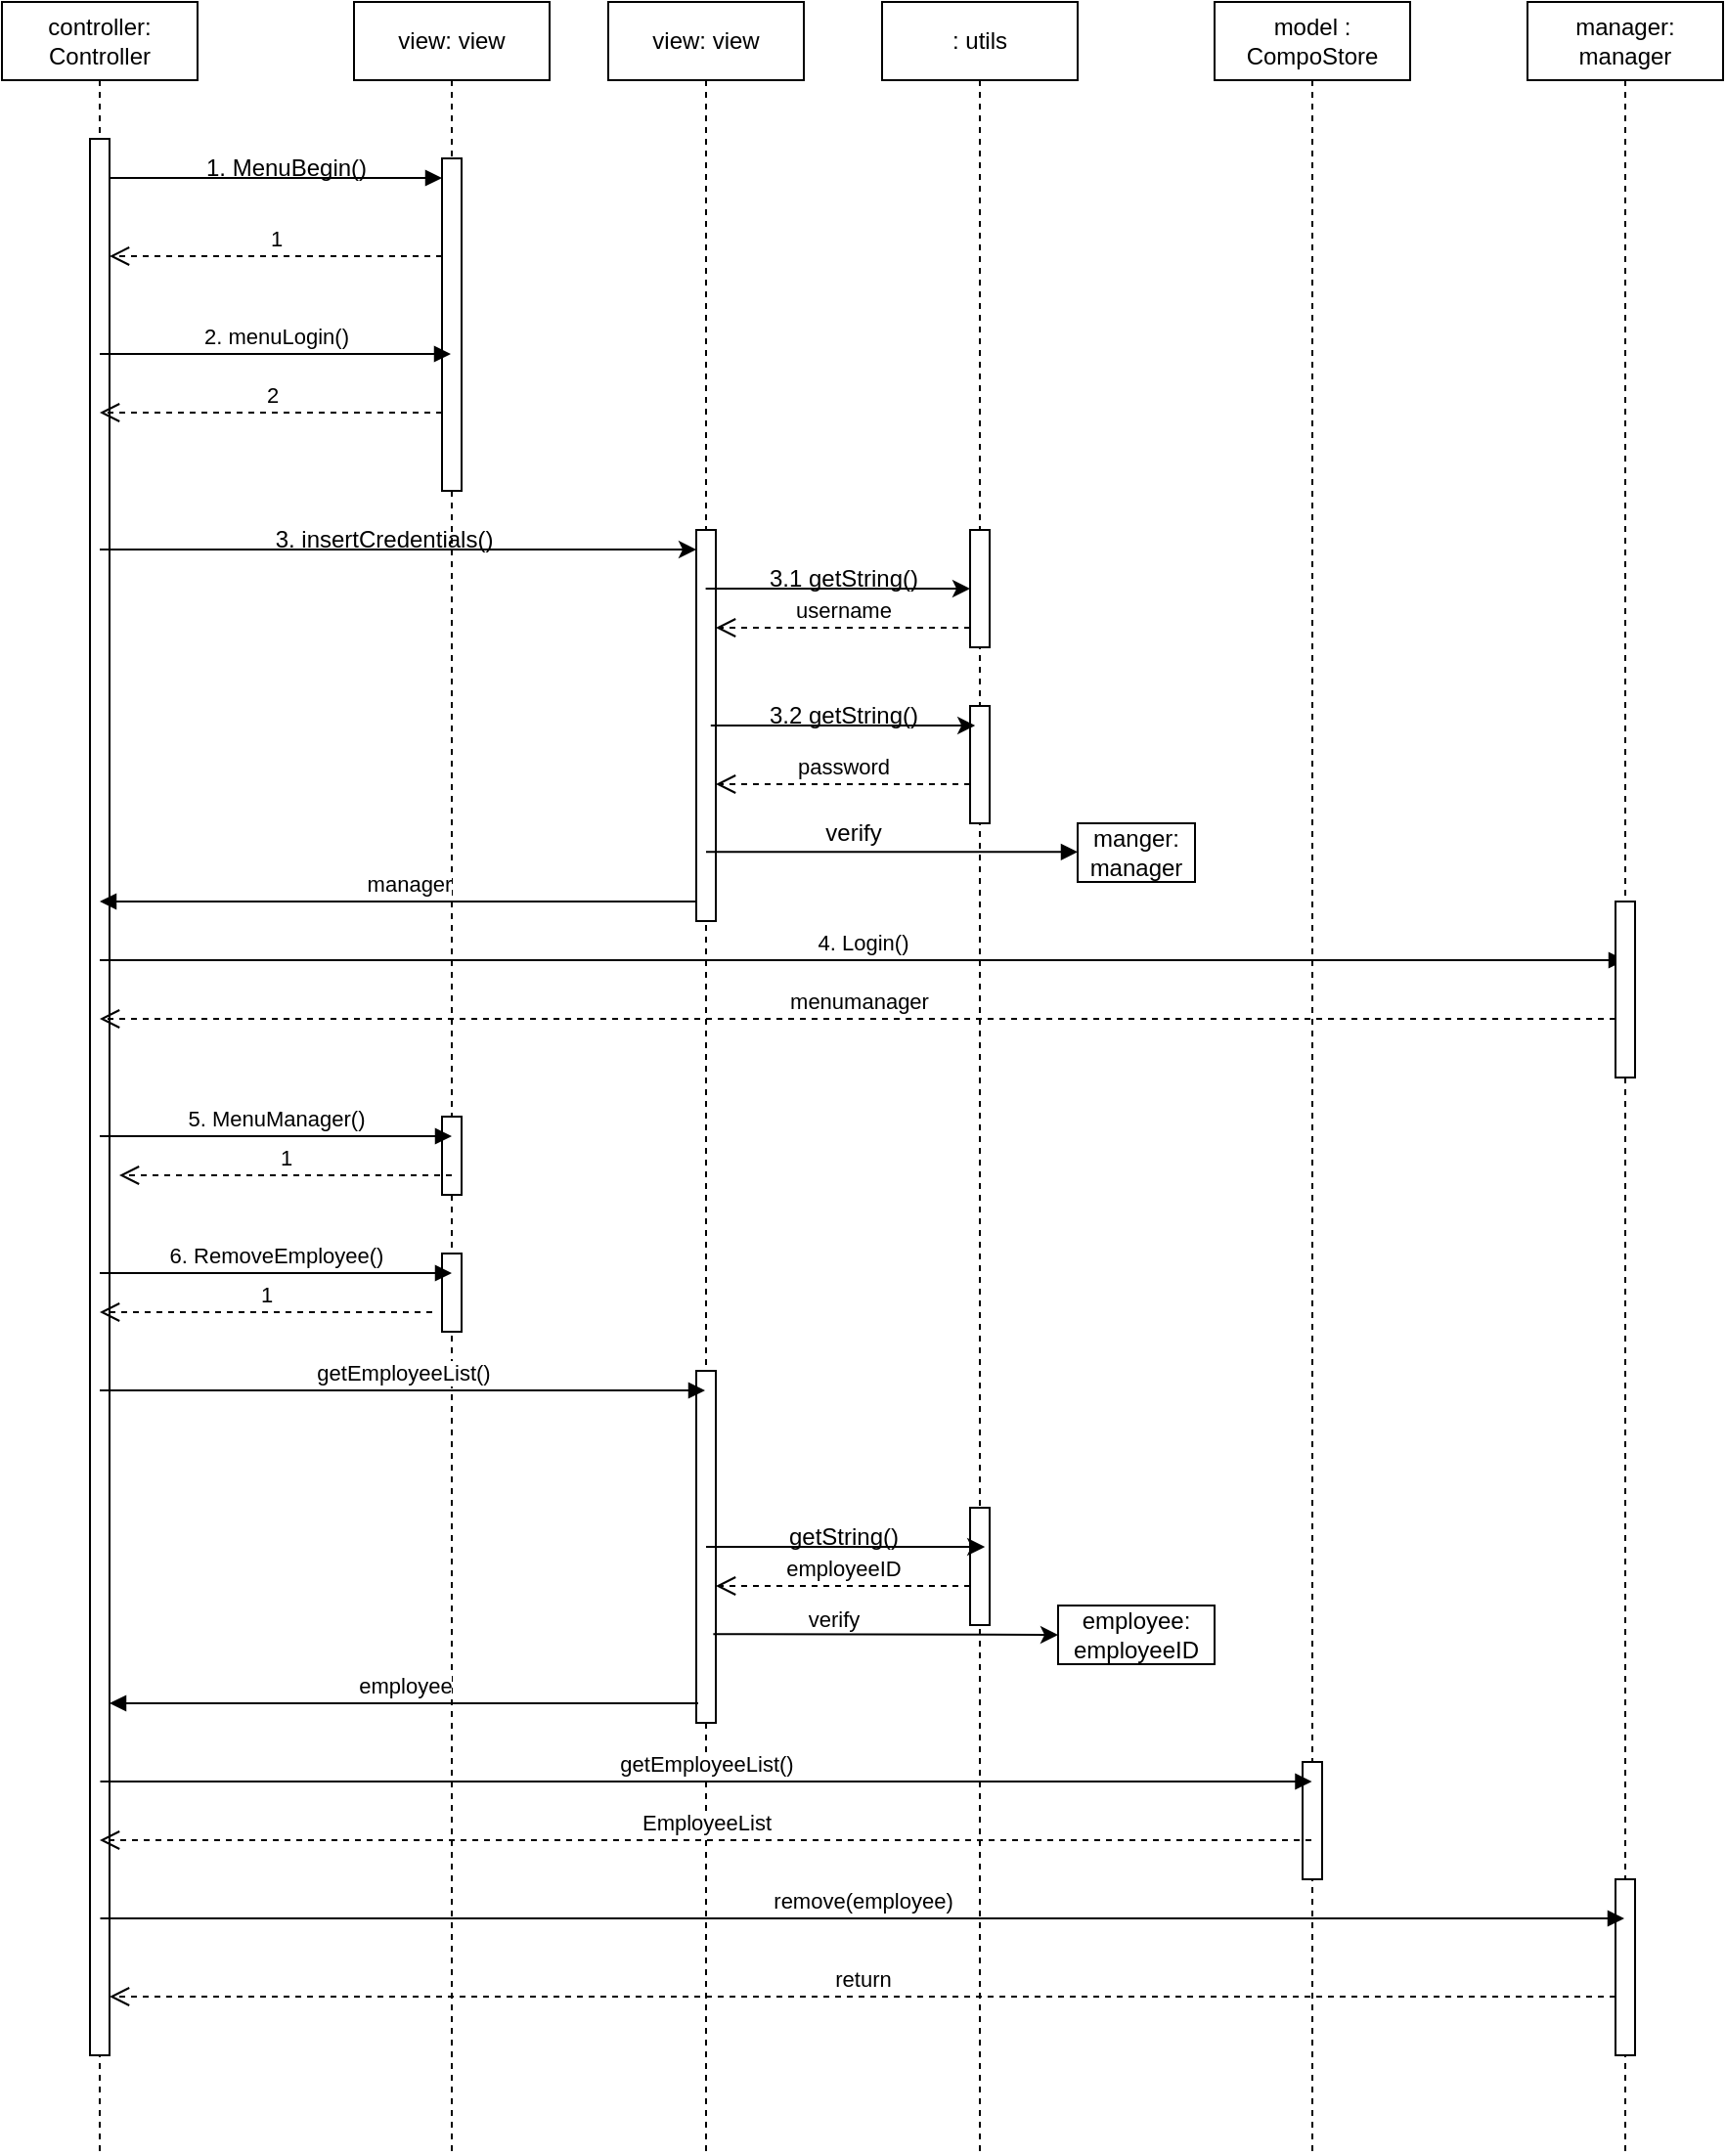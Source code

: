 <mxfile version="24.3.0" type="device">
  <diagram name="Page-1" id="2YBvvXClWsGukQMizWep">
    <mxGraphModel dx="1211" dy="659" grid="1" gridSize="10" guides="1" tooltips="1" connect="1" arrows="1" fold="1" page="1" pageScale="1" pageWidth="850" pageHeight="1100" background="none" math="0" shadow="0">
      <root>
        <mxCell id="0" />
        <mxCell id="1" parent="0" />
        <mxCell id="aM9ryv3xv72pqoxQDRHE-1" value="controller:&lt;div&gt;Controller&lt;/div&gt;" style="shape=umlLifeline;perimeter=lifelinePerimeter;whiteSpace=wrap;html=1;container=0;dropTarget=0;collapsible=0;recursiveResize=0;outlineConnect=0;portConstraint=eastwest;newEdgeStyle={&quot;edgeStyle&quot;:&quot;elbowEdgeStyle&quot;,&quot;elbow&quot;:&quot;vertical&quot;,&quot;curved&quot;:0,&quot;rounded&quot;:0};" parent="1" vertex="1">
          <mxGeometry x="40" y="30" width="100" height="1100" as="geometry" />
        </mxCell>
        <mxCell id="aM9ryv3xv72pqoxQDRHE-2" value="" style="html=1;points=[];perimeter=orthogonalPerimeter;outlineConnect=0;targetShapes=umlLifeline;portConstraint=eastwest;newEdgeStyle={&quot;edgeStyle&quot;:&quot;elbowEdgeStyle&quot;,&quot;elbow&quot;:&quot;vertical&quot;,&quot;curved&quot;:0,&quot;rounded&quot;:0};" parent="aM9ryv3xv72pqoxQDRHE-1" vertex="1">
          <mxGeometry x="45" y="70" width="10" height="980" as="geometry" />
        </mxCell>
        <mxCell id="aM9ryv3xv72pqoxQDRHE-5" value="view: view" style="shape=umlLifeline;perimeter=lifelinePerimeter;whiteSpace=wrap;html=1;container=0;dropTarget=0;collapsible=0;recursiveResize=0;outlineConnect=0;portConstraint=eastwest;newEdgeStyle={&quot;edgeStyle&quot;:&quot;elbowEdgeStyle&quot;,&quot;elbow&quot;:&quot;vertical&quot;,&quot;curved&quot;:0,&quot;rounded&quot;:0};" parent="1" vertex="1">
          <mxGeometry x="220" y="30" width="100" height="1100" as="geometry" />
        </mxCell>
        <mxCell id="aM9ryv3xv72pqoxQDRHE-6" value="" style="html=1;points=[];perimeter=orthogonalPerimeter;outlineConnect=0;targetShapes=umlLifeline;portConstraint=eastwest;newEdgeStyle={&quot;edgeStyle&quot;:&quot;elbowEdgeStyle&quot;,&quot;elbow&quot;:&quot;vertical&quot;,&quot;curved&quot;:0,&quot;rounded&quot;:0};" parent="aM9ryv3xv72pqoxQDRHE-5" vertex="1">
          <mxGeometry x="45" y="80" width="10" height="170" as="geometry" />
        </mxCell>
        <mxCell id="aUfqGUourOMwga3uavcs-1" value="" style="html=1;points=[];perimeter=orthogonalPerimeter;outlineConnect=0;targetShapes=umlLifeline;portConstraint=eastwest;newEdgeStyle={&quot;edgeStyle&quot;:&quot;elbowEdgeStyle&quot;,&quot;elbow&quot;:&quot;vertical&quot;,&quot;curved&quot;:0,&quot;rounded&quot;:0};" vertex="1" parent="aM9ryv3xv72pqoxQDRHE-5">
          <mxGeometry x="45" y="570" width="10" height="40" as="geometry" />
        </mxCell>
        <mxCell id="aUfqGUourOMwga3uavcs-21" value="" style="html=1;points=[];perimeter=orthogonalPerimeter;outlineConnect=0;targetShapes=umlLifeline;portConstraint=eastwest;newEdgeStyle={&quot;edgeStyle&quot;:&quot;elbowEdgeStyle&quot;,&quot;elbow&quot;:&quot;vertical&quot;,&quot;curved&quot;:0,&quot;rounded&quot;:0};" vertex="1" parent="aM9ryv3xv72pqoxQDRHE-5">
          <mxGeometry x="45" y="640" width="10" height="40" as="geometry" />
        </mxCell>
        <mxCell id="aM9ryv3xv72pqoxQDRHE-7" value="" style="html=1;verticalAlign=bottom;endArrow=block;edgeStyle=elbowEdgeStyle;elbow=vertical;curved=0;rounded=0;" parent="1" source="aM9ryv3xv72pqoxQDRHE-2" target="aM9ryv3xv72pqoxQDRHE-6" edge="1">
          <mxGeometry relative="1" as="geometry">
            <mxPoint x="195" y="130" as="sourcePoint" />
            <Array as="points">
              <mxPoint x="180" y="120" />
            </Array>
          </mxGeometry>
        </mxCell>
        <mxCell id="aM9ryv3xv72pqoxQDRHE-8" value="1" style="html=1;verticalAlign=bottom;endArrow=open;dashed=1;endSize=8;edgeStyle=elbowEdgeStyle;elbow=vertical;curved=0;rounded=0;" parent="1" source="aM9ryv3xv72pqoxQDRHE-6" target="aM9ryv3xv72pqoxQDRHE-2" edge="1">
          <mxGeometry relative="1" as="geometry">
            <mxPoint x="195" y="205" as="targetPoint" />
            <Array as="points">
              <mxPoint x="170" y="160" />
              <mxPoint x="200" y="170" />
              <mxPoint x="190" y="280" />
            </Array>
          </mxGeometry>
        </mxCell>
        <mxCell id="OtDzSWFxN7Lm-R4fC3Uy-4" value="1. MenuBegin()" style="text;html=1;align=center;verticalAlign=middle;resizable=0;points=[];autosize=1;strokeColor=none;fillColor=none;" parent="1" vertex="1">
          <mxGeometry x="130" y="100" width="110" height="30" as="geometry" />
        </mxCell>
        <mxCell id="aM9ryv3xv72pqoxQDRHE-10" value="2" style="html=1;verticalAlign=bottom;endArrow=open;dashed=1;endSize=8;edgeStyle=elbowEdgeStyle;elbow=vertical;curved=0;rounded=0;" parent="1" source="aM9ryv3xv72pqoxQDRHE-6" target="aM9ryv3xv72pqoxQDRHE-1" edge="1">
          <mxGeometry relative="1" as="geometry">
            <mxPoint x="175" y="235" as="targetPoint" />
            <Array as="points">
              <mxPoint x="150" y="240" />
              <mxPoint x="180" y="230" />
            </Array>
            <mxPoint x="260" y="200" as="sourcePoint" />
          </mxGeometry>
        </mxCell>
        <mxCell id="OtDzSWFxN7Lm-R4fC3Uy-6" value="view: view" style="shape=umlLifeline;perimeter=lifelinePerimeter;whiteSpace=wrap;html=1;container=0;dropTarget=0;collapsible=0;recursiveResize=0;outlineConnect=0;portConstraint=eastwest;newEdgeStyle={&quot;edgeStyle&quot;:&quot;elbowEdgeStyle&quot;,&quot;elbow&quot;:&quot;vertical&quot;,&quot;curved&quot;:0,&quot;rounded&quot;:0};" parent="1" vertex="1">
          <mxGeometry x="350" y="30" width="100" height="1100" as="geometry" />
        </mxCell>
        <mxCell id="OtDzSWFxN7Lm-R4fC3Uy-7" value="" style="html=1;points=[];perimeter=orthogonalPerimeter;outlineConnect=0;targetShapes=umlLifeline;portConstraint=eastwest;newEdgeStyle={&quot;edgeStyle&quot;:&quot;elbowEdgeStyle&quot;,&quot;elbow&quot;:&quot;vertical&quot;,&quot;curved&quot;:0,&quot;rounded&quot;:0};" parent="OtDzSWFxN7Lm-R4fC3Uy-6" vertex="1">
          <mxGeometry x="45" y="270" width="10" height="200" as="geometry" />
        </mxCell>
        <mxCell id="aUfqGUourOMwga3uavcs-22" value="" style="html=1;points=[];perimeter=orthogonalPerimeter;outlineConnect=0;targetShapes=umlLifeline;portConstraint=eastwest;newEdgeStyle={&quot;edgeStyle&quot;:&quot;elbowEdgeStyle&quot;,&quot;elbow&quot;:&quot;vertical&quot;,&quot;curved&quot;:0,&quot;rounded&quot;:0};" vertex="1" parent="OtDzSWFxN7Lm-R4fC3Uy-6">
          <mxGeometry x="45" y="700" width="10" height="180" as="geometry" />
        </mxCell>
        <mxCell id="OtDzSWFxN7Lm-R4fC3Uy-8" value="" style="endArrow=classic;html=1;rounded=0;verticalAlign=bottom;" parent="1" target="OtDzSWFxN7Lm-R4fC3Uy-7" edge="1">
          <mxGeometry width="50" height="50" relative="1" as="geometry">
            <mxPoint x="90" y="310" as="sourcePoint" />
            <mxPoint x="390" y="310" as="targetPoint" />
          </mxGeometry>
        </mxCell>
        <mxCell id="OtDzSWFxN7Lm-R4fC3Uy-11" value="3. insertCredentials()" style="text;html=1;align=center;verticalAlign=middle;resizable=0;points=[];autosize=1;strokeColor=none;fillColor=none;" parent="1" vertex="1">
          <mxGeometry x="170" y="290" width="130" height="30" as="geometry" />
        </mxCell>
        <mxCell id="OtDzSWFxN7Lm-R4fC3Uy-12" value="manager" style="html=1;verticalAlign=bottom;endArrow=block;edgeStyle=elbowEdgeStyle;elbow=vertical;curved=0;rounded=0;" parent="1" target="aM9ryv3xv72pqoxQDRHE-1" edge="1">
          <mxGeometry relative="1" as="geometry">
            <mxPoint x="395" y="480" as="sourcePoint" />
            <Array as="points">
              <mxPoint x="170" y="490" />
              <mxPoint x="280" y="480" />
              <mxPoint x="305" y="470" />
              <mxPoint x="275" y="490" />
              <mxPoint x="295" y="480" />
              <mxPoint x="345" y="440" />
            </Array>
            <mxPoint x="89.81" y="480" as="targetPoint" />
          </mxGeometry>
        </mxCell>
        <mxCell id="OtDzSWFxN7Lm-R4fC3Uy-13" value="&lt;div&gt;&lt;br&gt;&lt;/div&gt;&lt;div&gt;&lt;br&gt;&lt;/div&gt;" style="edgeLabel;html=1;align=center;verticalAlign=middle;resizable=0;points=[];" parent="OtDzSWFxN7Lm-R4fC3Uy-12" vertex="1" connectable="0">
          <mxGeometry x="-0.434" y="1" relative="1" as="geometry">
            <mxPoint as="offset" />
          </mxGeometry>
        </mxCell>
        <mxCell id="OtDzSWFxN7Lm-R4fC3Uy-14" value=": utils" style="shape=umlLifeline;perimeter=lifelinePerimeter;whiteSpace=wrap;html=1;container=0;dropTarget=0;collapsible=0;recursiveResize=0;outlineConnect=0;portConstraint=eastwest;newEdgeStyle={&quot;edgeStyle&quot;:&quot;elbowEdgeStyle&quot;,&quot;elbow&quot;:&quot;vertical&quot;,&quot;curved&quot;:0,&quot;rounded&quot;:0};" parent="1" vertex="1">
          <mxGeometry x="490" y="30" width="100" height="1100" as="geometry" />
        </mxCell>
        <mxCell id="OtDzSWFxN7Lm-R4fC3Uy-15" value="" style="html=1;points=[];perimeter=orthogonalPerimeter;outlineConnect=0;targetShapes=umlLifeline;portConstraint=eastwest;newEdgeStyle={&quot;edgeStyle&quot;:&quot;elbowEdgeStyle&quot;,&quot;elbow&quot;:&quot;vertical&quot;,&quot;curved&quot;:0,&quot;rounded&quot;:0};" parent="OtDzSWFxN7Lm-R4fC3Uy-14" vertex="1">
          <mxGeometry x="45" y="270" width="10" height="60" as="geometry" />
        </mxCell>
        <mxCell id="OtDzSWFxN7Lm-R4fC3Uy-16" value="" style="html=1;points=[];perimeter=orthogonalPerimeter;outlineConnect=0;targetShapes=umlLifeline;portConstraint=eastwest;newEdgeStyle={&quot;edgeStyle&quot;:&quot;elbowEdgeStyle&quot;,&quot;elbow&quot;:&quot;vertical&quot;,&quot;curved&quot;:0,&quot;rounded&quot;:0};" parent="OtDzSWFxN7Lm-R4fC3Uy-14" vertex="1">
          <mxGeometry x="45" y="360" width="10" height="60" as="geometry" />
        </mxCell>
        <mxCell id="aUfqGUourOMwga3uavcs-33" value="" style="html=1;points=[];perimeter=orthogonalPerimeter;outlineConnect=0;targetShapes=umlLifeline;portConstraint=eastwest;newEdgeStyle={&quot;edgeStyle&quot;:&quot;elbowEdgeStyle&quot;,&quot;elbow&quot;:&quot;vertical&quot;,&quot;curved&quot;:0,&quot;rounded&quot;:0};" vertex="1" parent="OtDzSWFxN7Lm-R4fC3Uy-14">
          <mxGeometry x="45" y="770" width="10" height="60" as="geometry" />
        </mxCell>
        <mxCell id="OtDzSWFxN7Lm-R4fC3Uy-17" value="" style="endArrow=classic;html=1;rounded=0;" parent="1" edge="1">
          <mxGeometry width="50" height="50" relative="1" as="geometry">
            <mxPoint x="399.81" y="330" as="sourcePoint" />
            <mxPoint x="535" y="330" as="targetPoint" />
          </mxGeometry>
        </mxCell>
        <mxCell id="OtDzSWFxN7Lm-R4fC3Uy-18" value="3.1 getString()" style="text;html=1;align=center;verticalAlign=middle;resizable=0;points=[];autosize=1;strokeColor=none;fillColor=none;" parent="1" vertex="1">
          <mxGeometry x="420" y="310" width="100" height="30" as="geometry" />
        </mxCell>
        <mxCell id="OtDzSWFxN7Lm-R4fC3Uy-19" value="username" style="html=1;verticalAlign=bottom;endArrow=open;dashed=1;endSize=8;edgeStyle=elbowEdgeStyle;elbow=vertical;curved=0;rounded=0;" parent="1" target="OtDzSWFxN7Lm-R4fC3Uy-7" edge="1">
          <mxGeometry relative="1" as="geometry">
            <mxPoint x="440" y="350" as="targetPoint" />
            <Array as="points">
              <mxPoint x="490" y="350" />
            </Array>
            <mxPoint x="535" y="350" as="sourcePoint" />
          </mxGeometry>
        </mxCell>
        <mxCell id="OtDzSWFxN7Lm-R4fC3Uy-22" value="" style="endArrow=classic;html=1;rounded=0;" parent="1" edge="1">
          <mxGeometry width="50" height="50" relative="1" as="geometry">
            <mxPoint x="402.4" y="400" as="sourcePoint" />
            <mxPoint x="537.59" y="400" as="targetPoint" />
          </mxGeometry>
        </mxCell>
        <mxCell id="OtDzSWFxN7Lm-R4fC3Uy-23" value="3.2 getString()" style="text;html=1;align=center;verticalAlign=middle;resizable=0;points=[];autosize=1;strokeColor=none;fillColor=none;" parent="1" vertex="1">
          <mxGeometry x="420" y="380" width="100" height="30" as="geometry" />
        </mxCell>
        <mxCell id="OtDzSWFxN7Lm-R4fC3Uy-26" value="password" style="html=1;verticalAlign=bottom;endArrow=open;dashed=1;endSize=8;edgeStyle=elbowEdgeStyle;elbow=vertical;curved=0;rounded=0;" parent="1" edge="1">
          <mxGeometry relative="1" as="geometry">
            <mxPoint x="405" y="430" as="targetPoint" />
            <Array as="points">
              <mxPoint x="490" y="430" />
            </Array>
            <mxPoint x="535" y="430" as="sourcePoint" />
          </mxGeometry>
        </mxCell>
        <mxCell id="OtDzSWFxN7Lm-R4fC3Uy-27" value="manger:&lt;div&gt;manager&lt;/div&gt;" style="rounded=0;whiteSpace=wrap;html=1;" parent="1" vertex="1">
          <mxGeometry x="590" y="450" width="60" height="30" as="geometry" />
        </mxCell>
        <mxCell id="OtDzSWFxN7Lm-R4fC3Uy-28" value="" style="html=1;verticalAlign=bottom;endArrow=block;edgeStyle=elbowEdgeStyle;elbow=vertical;curved=0;rounded=0;entryX=0;entryY=0.5;entryDx=0;entryDy=0;" parent="1" target="OtDzSWFxN7Lm-R4fC3Uy-27" edge="1">
          <mxGeometry relative="1" as="geometry">
            <mxPoint x="400" y="464.66" as="sourcePoint" />
            <Array as="points">
              <mxPoint x="485" y="464.66" />
            </Array>
            <mxPoint x="570" y="464.66" as="targetPoint" />
          </mxGeometry>
        </mxCell>
        <mxCell id="OtDzSWFxN7Lm-R4fC3Uy-29" value="verify" style="text;html=1;align=center;verticalAlign=middle;resizable=0;points=[];autosize=1;strokeColor=none;fillColor=none;" parent="1" vertex="1">
          <mxGeometry x="450" y="440" width="50" height="30" as="geometry" />
        </mxCell>
        <mxCell id="OtDzSWFxN7Lm-R4fC3Uy-30" value="model : CompoStore" style="shape=umlLifeline;perimeter=lifelinePerimeter;whiteSpace=wrap;html=1;container=0;dropTarget=0;collapsible=0;recursiveResize=0;outlineConnect=0;portConstraint=eastwest;newEdgeStyle={&quot;edgeStyle&quot;:&quot;elbowEdgeStyle&quot;,&quot;elbow&quot;:&quot;vertical&quot;,&quot;curved&quot;:0,&quot;rounded&quot;:0};" parent="1" vertex="1">
          <mxGeometry x="660" y="30" width="100" height="1100" as="geometry" />
        </mxCell>
        <mxCell id="aUfqGUourOMwga3uavcs-59" value="" style="html=1;points=[];perimeter=orthogonalPerimeter;outlineConnect=0;targetShapes=umlLifeline;portConstraint=eastwest;newEdgeStyle={&quot;edgeStyle&quot;:&quot;elbowEdgeStyle&quot;,&quot;elbow&quot;:&quot;vertical&quot;,&quot;curved&quot;:0,&quot;rounded&quot;:0};" vertex="1" parent="OtDzSWFxN7Lm-R4fC3Uy-30">
          <mxGeometry x="45" y="900" width="10" height="60" as="geometry" />
        </mxCell>
        <mxCell id="aM9ryv3xv72pqoxQDRHE-9" value="2. menuLogin()" style="html=1;verticalAlign=bottom;endArrow=block;edgeStyle=elbowEdgeStyle;elbow=vertical;curved=0;rounded=0;" parent="1" source="aM9ryv3xv72pqoxQDRHE-1" target="aM9ryv3xv72pqoxQDRHE-5" edge="1">
          <mxGeometry relative="1" as="geometry">
            <mxPoint x="250" y="210" as="sourcePoint" />
            <Array as="points">
              <mxPoint x="150" y="210" />
              <mxPoint x="175" y="200" />
              <mxPoint x="145" y="220" />
              <mxPoint x="165" y="210" />
              <mxPoint x="215" y="170" />
            </Array>
            <mxPoint x="120" y="200" as="targetPoint" />
          </mxGeometry>
        </mxCell>
        <mxCell id="OtDzSWFxN7Lm-R4fC3Uy-5" value="&lt;div&gt;&lt;br&gt;&lt;/div&gt;&lt;div&gt;&lt;br&gt;&lt;/div&gt;" style="edgeLabel;html=1;align=center;verticalAlign=middle;resizable=0;points=[];" parent="aM9ryv3xv72pqoxQDRHE-9" vertex="1" connectable="0">
          <mxGeometry x="-0.434" y="1" relative="1" as="geometry">
            <mxPoint as="offset" />
          </mxGeometry>
        </mxCell>
        <mxCell id="OtDzSWFxN7Lm-R4fC3Uy-33" value="4. Login()" style="html=1;verticalAlign=bottom;endArrow=block;edgeStyle=elbowEdgeStyle;elbow=vertical;curved=0;rounded=0;" parent="1" edge="1">
          <mxGeometry relative="1" as="geometry">
            <mxPoint x="90" y="520" as="sourcePoint" />
            <Array as="points">
              <mxPoint x="150" y="520" />
              <mxPoint x="175" y="510" />
              <mxPoint x="145" y="530" />
              <mxPoint x="165" y="520" />
              <mxPoint x="215" y="480" />
            </Array>
            <mxPoint x="870" y="520" as="targetPoint" />
          </mxGeometry>
        </mxCell>
        <mxCell id="OtDzSWFxN7Lm-R4fC3Uy-34" value="&lt;div&gt;&lt;br&gt;&lt;/div&gt;&lt;div&gt;&lt;br&gt;&lt;/div&gt;" style="edgeLabel;html=1;align=center;verticalAlign=middle;resizable=0;points=[];" parent="OtDzSWFxN7Lm-R4fC3Uy-33" vertex="1" connectable="0">
          <mxGeometry x="-0.434" y="1" relative="1" as="geometry">
            <mxPoint as="offset" />
          </mxGeometry>
        </mxCell>
        <mxCell id="OtDzSWFxN7Lm-R4fC3Uy-35" value="manager:&lt;div&gt;manager&lt;/div&gt;" style="shape=umlLifeline;perimeter=lifelinePerimeter;whiteSpace=wrap;html=1;container=0;dropTarget=0;collapsible=0;recursiveResize=0;outlineConnect=0;portConstraint=eastwest;newEdgeStyle={&quot;edgeStyle&quot;:&quot;elbowEdgeStyle&quot;,&quot;elbow&quot;:&quot;vertical&quot;,&quot;curved&quot;:0,&quot;rounded&quot;:0};" parent="1" vertex="1">
          <mxGeometry x="820" y="30" width="100" height="1100" as="geometry" />
        </mxCell>
        <mxCell id="OtDzSWFxN7Lm-R4fC3Uy-36" value="" style="html=1;points=[];perimeter=orthogonalPerimeter;outlineConnect=0;targetShapes=umlLifeline;portConstraint=eastwest;newEdgeStyle={&quot;edgeStyle&quot;:&quot;elbowEdgeStyle&quot;,&quot;elbow&quot;:&quot;vertical&quot;,&quot;curved&quot;:0,&quot;rounded&quot;:0};" parent="OtDzSWFxN7Lm-R4fC3Uy-35" vertex="1">
          <mxGeometry x="45" y="460" width="10" height="90" as="geometry" />
        </mxCell>
        <mxCell id="aUfqGUourOMwga3uavcs-15" value="" style="html=1;points=[];perimeter=orthogonalPerimeter;outlineConnect=0;targetShapes=umlLifeline;portConstraint=eastwest;newEdgeStyle={&quot;edgeStyle&quot;:&quot;elbowEdgeStyle&quot;,&quot;elbow&quot;:&quot;vertical&quot;,&quot;curved&quot;:0,&quot;rounded&quot;:0};" vertex="1" parent="OtDzSWFxN7Lm-R4fC3Uy-35">
          <mxGeometry x="45" y="960" width="10" height="90" as="geometry" />
        </mxCell>
        <mxCell id="OtDzSWFxN7Lm-R4fC3Uy-37" value="menumanager" style="html=1;verticalAlign=bottom;endArrow=open;dashed=1;endSize=8;edgeStyle=elbowEdgeStyle;elbow=vertical;curved=0;rounded=0;" parent="1" target="aM9ryv3xv72pqoxQDRHE-1" edge="1">
          <mxGeometry relative="1" as="geometry">
            <mxPoint x="690" y="550" as="targetPoint" />
            <Array as="points">
              <mxPoint x="750" y="550" />
              <mxPoint x="780" y="540" />
            </Array>
            <mxPoint x="865" y="550" as="sourcePoint" />
          </mxGeometry>
        </mxCell>
        <mxCell id="aUfqGUourOMwga3uavcs-2" value="5. MenuManager()" style="html=1;verticalAlign=bottom;endArrow=block;edgeStyle=elbowEdgeStyle;elbow=vertical;curved=0;rounded=0;" edge="1" parent="1">
          <mxGeometry relative="1" as="geometry">
            <mxPoint x="90" y="610" as="sourcePoint" />
            <Array as="points">
              <mxPoint x="150" y="610" />
              <mxPoint x="175" y="600" />
              <mxPoint x="145" y="620" />
              <mxPoint x="165" y="610" />
              <mxPoint x="215" y="570" />
            </Array>
            <mxPoint x="270" y="610" as="targetPoint" />
          </mxGeometry>
        </mxCell>
        <mxCell id="aUfqGUourOMwga3uavcs-3" value="&lt;div&gt;&lt;br&gt;&lt;/div&gt;&lt;div&gt;&lt;br&gt;&lt;/div&gt;" style="edgeLabel;html=1;align=center;verticalAlign=middle;resizable=0;points=[];" vertex="1" connectable="0" parent="aUfqGUourOMwga3uavcs-2">
          <mxGeometry x="-0.434" y="1" relative="1" as="geometry">
            <mxPoint as="offset" />
          </mxGeometry>
        </mxCell>
        <mxCell id="aUfqGUourOMwga3uavcs-4" value="1" style="html=1;verticalAlign=bottom;endArrow=open;dashed=1;endSize=8;edgeStyle=elbowEdgeStyle;elbow=vertical;curved=0;rounded=0;" edge="1" parent="1">
          <mxGeometry relative="1" as="geometry">
            <mxPoint x="100" y="630" as="targetPoint" />
            <Array as="points">
              <mxPoint x="175" y="630" />
              <mxPoint x="205" y="640" />
              <mxPoint x="195" y="750" />
            </Array>
            <mxPoint x="270" y="630" as="sourcePoint" />
          </mxGeometry>
        </mxCell>
        <mxCell id="aUfqGUourOMwga3uavcs-18" value="6. RemoveEmployee()" style="html=1;verticalAlign=bottom;endArrow=block;edgeStyle=elbowEdgeStyle;elbow=vertical;curved=0;rounded=0;" edge="1" parent="1">
          <mxGeometry relative="1" as="geometry">
            <mxPoint x="90" y="680" as="sourcePoint" />
            <Array as="points">
              <mxPoint x="150" y="680" />
              <mxPoint x="175" y="670" />
              <mxPoint x="145" y="690" />
              <mxPoint x="165" y="680" />
              <mxPoint x="215" y="640" />
            </Array>
            <mxPoint x="270" y="680" as="targetPoint" />
          </mxGeometry>
        </mxCell>
        <mxCell id="aUfqGUourOMwga3uavcs-19" value="&lt;div&gt;&lt;br&gt;&lt;/div&gt;&lt;div&gt;&lt;br&gt;&lt;/div&gt;" style="edgeLabel;html=1;align=center;verticalAlign=middle;resizable=0;points=[];" vertex="1" connectable="0" parent="aUfqGUourOMwga3uavcs-18">
          <mxGeometry x="-0.434" y="1" relative="1" as="geometry">
            <mxPoint as="offset" />
          </mxGeometry>
        </mxCell>
        <mxCell id="aUfqGUourOMwga3uavcs-20" value="1" style="html=1;verticalAlign=bottom;endArrow=open;dashed=1;endSize=8;edgeStyle=elbowEdgeStyle;elbow=vertical;curved=0;rounded=0;" edge="1" parent="1">
          <mxGeometry relative="1" as="geometry">
            <mxPoint x="90" y="700" as="targetPoint" />
            <Array as="points">
              <mxPoint x="165" y="700" />
              <mxPoint x="195" y="710" />
              <mxPoint x="185" y="820" />
            </Array>
            <mxPoint x="260" y="700" as="sourcePoint" />
          </mxGeometry>
        </mxCell>
        <mxCell id="aUfqGUourOMwga3uavcs-26" value="getEmployeeList()" style="html=1;verticalAlign=bottom;endArrow=block;edgeStyle=elbowEdgeStyle;elbow=vertical;curved=0;rounded=0;" edge="1" parent="1" target="OtDzSWFxN7Lm-R4fC3Uy-6">
          <mxGeometry relative="1" as="geometry">
            <mxPoint x="90" y="740" as="sourcePoint" />
            <Array as="points">
              <mxPoint x="150" y="740" />
              <mxPoint x="175" y="730" />
              <mxPoint x="145" y="750" />
              <mxPoint x="165" y="740" />
              <mxPoint x="215" y="700" />
            </Array>
            <mxPoint x="270" y="740" as="targetPoint" />
          </mxGeometry>
        </mxCell>
        <mxCell id="aUfqGUourOMwga3uavcs-27" value="&lt;div&gt;&lt;br&gt;&lt;/div&gt;&lt;div&gt;&lt;br&gt;&lt;/div&gt;" style="edgeLabel;html=1;align=center;verticalAlign=middle;resizable=0;points=[];" vertex="1" connectable="0" parent="aUfqGUourOMwga3uavcs-26">
          <mxGeometry x="-0.434" y="1" relative="1" as="geometry">
            <mxPoint as="offset" />
          </mxGeometry>
        </mxCell>
        <mxCell id="aUfqGUourOMwga3uavcs-30" value="employeeID" style="html=1;verticalAlign=bottom;endArrow=open;dashed=1;endSize=8;edgeStyle=elbowEdgeStyle;elbow=horizontal;curved=0;rounded=0;" edge="1" parent="1">
          <mxGeometry relative="1" as="geometry">
            <mxPoint x="405" y="840" as="targetPoint" />
            <Array as="points">
              <mxPoint x="490" y="840" />
            </Array>
            <mxPoint x="535" y="840" as="sourcePoint" />
          </mxGeometry>
        </mxCell>
        <mxCell id="aUfqGUourOMwga3uavcs-31" value="getString()" style="text;html=1;align=center;verticalAlign=middle;resizable=0;points=[];autosize=1;strokeColor=none;fillColor=none;" vertex="1" parent="1">
          <mxGeometry x="430" y="800" width="80" height="30" as="geometry" />
        </mxCell>
        <mxCell id="aUfqGUourOMwga3uavcs-32" value="" style="endArrow=classic;html=1;rounded=0;" edge="1" parent="1">
          <mxGeometry width="50" height="50" relative="1" as="geometry">
            <mxPoint x="400" y="820" as="sourcePoint" />
            <mxPoint x="542.59" y="820" as="targetPoint" />
          </mxGeometry>
        </mxCell>
        <mxCell id="aUfqGUourOMwga3uavcs-62" value="employee" style="html=1;verticalAlign=bottom;endArrow=block;edgeStyle=elbowEdgeStyle;elbow=vertical;curved=0;rounded=0;" edge="1" parent="1" target="aM9ryv3xv72pqoxQDRHE-2">
          <mxGeometry relative="1" as="geometry">
            <mxPoint x="396" y="900" as="sourcePoint" />
            <Array as="points">
              <mxPoint x="281" y="900" />
              <mxPoint x="306" y="890" />
              <mxPoint x="276" y="910" />
              <mxPoint x="296" y="900" />
              <mxPoint x="346" y="860" />
            </Array>
            <mxPoint x="130" y="900" as="targetPoint" />
          </mxGeometry>
        </mxCell>
        <mxCell id="aUfqGUourOMwga3uavcs-63" value="&lt;div&gt;&lt;br&gt;&lt;/div&gt;&lt;div&gt;&lt;br&gt;&lt;/div&gt;" style="edgeLabel;html=1;align=center;verticalAlign=middle;resizable=0;points=[];" vertex="1" connectable="0" parent="aUfqGUourOMwga3uavcs-62">
          <mxGeometry x="-0.434" y="1" relative="1" as="geometry">
            <mxPoint as="offset" />
          </mxGeometry>
        </mxCell>
        <mxCell id="aUfqGUourOMwga3uavcs-65" value="getEmployeeList()" style="html=1;verticalAlign=bottom;endArrow=block;edgeStyle=elbowEdgeStyle;elbow=vertical;curved=0;rounded=0;" edge="1" parent="1">
          <mxGeometry relative="1" as="geometry">
            <mxPoint x="90.25" y="940" as="sourcePoint" />
            <Array as="points">
              <mxPoint x="150.25" y="940" />
              <mxPoint x="175.25" y="930" />
              <mxPoint x="145.25" y="950" />
              <mxPoint x="165.25" y="940" />
              <mxPoint x="215.25" y="900" />
            </Array>
            <mxPoint x="709.75" y="940.0" as="targetPoint" />
          </mxGeometry>
        </mxCell>
        <mxCell id="aUfqGUourOMwga3uavcs-66" value="&lt;div&gt;&lt;br&gt;&lt;/div&gt;&lt;div&gt;&lt;br&gt;&lt;/div&gt;" style="edgeLabel;html=1;align=center;verticalAlign=middle;resizable=0;points=[];" vertex="1" connectable="0" parent="aUfqGUourOMwga3uavcs-65">
          <mxGeometry x="-0.434" y="1" relative="1" as="geometry">
            <mxPoint as="offset" />
          </mxGeometry>
        </mxCell>
        <mxCell id="aUfqGUourOMwga3uavcs-82" value="EmployeeList" style="html=1;verticalAlign=bottom;endArrow=open;dashed=1;endSize=8;edgeStyle=elbowEdgeStyle;elbow=vertical;curved=0;rounded=0;" edge="1" parent="1" target="aM9ryv3xv72pqoxQDRHE-1">
          <mxGeometry relative="1" as="geometry">
            <mxPoint x="110" y="970" as="targetPoint" />
            <Array as="points">
              <mxPoint x="390" y="970" />
              <mxPoint x="555" y="960" />
              <mxPoint x="585" y="970" />
              <mxPoint x="575" y="1080" />
            </Array>
            <mxPoint x="709.5" y="970" as="sourcePoint" />
          </mxGeometry>
        </mxCell>
        <mxCell id="aUfqGUourOMwga3uavcs-83" value="remove(employee)" style="html=1;verticalAlign=bottom;endArrow=block;edgeStyle=elbowEdgeStyle;elbow=vertical;curved=0;rounded=0;" edge="1" parent="1">
          <mxGeometry x="-0.0" relative="1" as="geometry">
            <mxPoint x="90.25" y="1010" as="sourcePoint" />
            <Array as="points">
              <mxPoint x="150.25" y="1010" />
              <mxPoint x="175.25" y="1000" />
              <mxPoint x="145.25" y="1020" />
              <mxPoint x="165.25" y="1010" />
              <mxPoint x="215.25" y="970" />
            </Array>
            <mxPoint x="869.5" y="1010" as="targetPoint" />
            <mxPoint as="offset" />
          </mxGeometry>
        </mxCell>
        <mxCell id="aUfqGUourOMwga3uavcs-84" value="&lt;div&gt;&lt;br&gt;&lt;/div&gt;&lt;div&gt;&lt;br&gt;&lt;/div&gt;" style="edgeLabel;html=1;align=center;verticalAlign=middle;resizable=0;points=[];" vertex="1" connectable="0" parent="aUfqGUourOMwga3uavcs-83">
          <mxGeometry x="-0.434" y="1" relative="1" as="geometry">
            <mxPoint as="offset" />
          </mxGeometry>
        </mxCell>
        <mxCell id="aUfqGUourOMwga3uavcs-85" value="return" style="html=1;verticalAlign=bottom;endArrow=open;dashed=1;endSize=8;edgeStyle=elbowEdgeStyle;elbow=vertical;curved=0;rounded=0;" edge="1" parent="1" source="aUfqGUourOMwga3uavcs-15" target="aM9ryv3xv72pqoxQDRHE-2">
          <mxGeometry relative="1" as="geometry">
            <mxPoint x="100" y="1050" as="targetPoint" />
            <Array as="points">
              <mxPoint x="210" y="1050" />
              <mxPoint x="600" y="1030" />
              <mxPoint x="765" y="1020" />
              <mxPoint x="795" y="1030" />
              <mxPoint x="785" y="1140" />
            </Array>
            <mxPoint x="855" y="1030" as="sourcePoint" />
          </mxGeometry>
        </mxCell>
        <mxCell id="aUfqGUourOMwga3uavcs-86" value="employee:&lt;div&gt;employeeID&lt;/div&gt;" style="rounded=0;whiteSpace=wrap;html=1;" vertex="1" parent="1">
          <mxGeometry x="580" y="850" width="80" height="30" as="geometry" />
        </mxCell>
        <mxCell id="aUfqGUourOMwga3uavcs-88" value="" style="endArrow=classic;html=1;rounded=0;entryX=0;entryY=0.5;entryDx=0;entryDy=0;" edge="1" parent="1" target="aUfqGUourOMwga3uavcs-86">
          <mxGeometry width="50" height="50" relative="1" as="geometry">
            <mxPoint x="403.7" y="864.57" as="sourcePoint" />
            <mxPoint x="546.29" y="864.57" as="targetPoint" />
          </mxGeometry>
        </mxCell>
        <mxCell id="aUfqGUourOMwga3uavcs-89" value="verify&lt;div&gt;&lt;br&gt;&lt;/div&gt;" style="edgeLabel;html=1;align=center;verticalAlign=middle;resizable=0;points=[];labelBackgroundColor=none;" vertex="1" connectable="0" parent="aUfqGUourOMwga3uavcs-88">
          <mxGeometry x="-0.309" y="1" relative="1" as="geometry">
            <mxPoint as="offset" />
          </mxGeometry>
        </mxCell>
      </root>
    </mxGraphModel>
  </diagram>
</mxfile>
